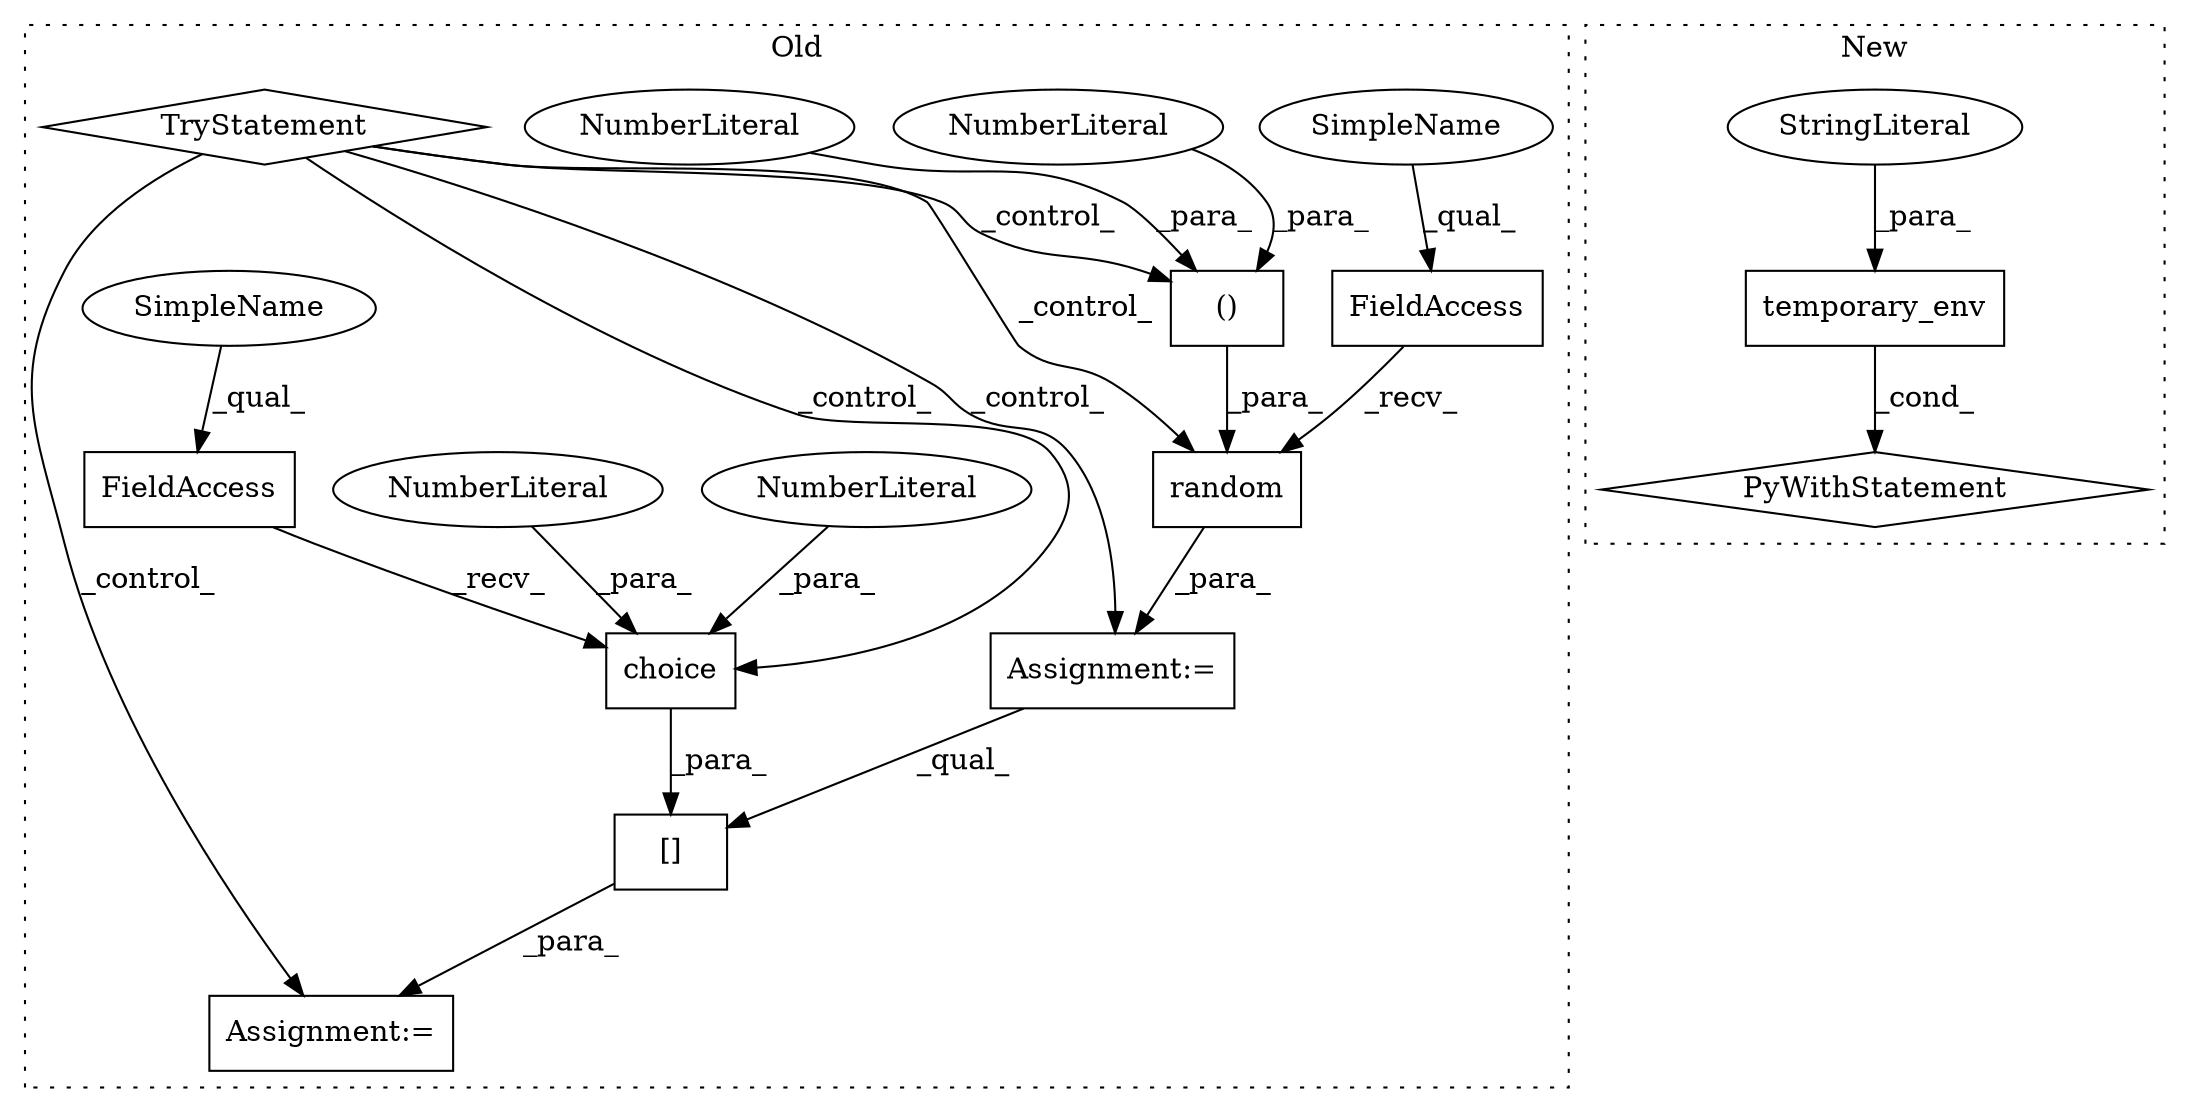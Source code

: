 digraph G {
subgraph cluster0 {
1 [label="[]" a="2" s="7955,7985" l="2,1" shape="box"];
3 [label="()" a="106" s="7919" l="18" shape="box"];
4 [label="NumberLiteral" a="34" s="7919" l="4" shape="ellipse"];
5 [label="NumberLiteral" a="34" s="7936" l="1" shape="ellipse"];
7 [label="random" a="32" s="7905,7937" l="14,2" shape="box"];
8 [label="TryStatement" a="54" s="7878" l="4" shape="diamond"];
9 [label="FieldAccess" a="22" s="7892" l="12" shape="box"];
10 [label="FieldAccess" a="22" s="7957" l="12" shape="box"];
11 [label="choice" a="32" s="7970,7984" l="7,1" shape="box"];
12 [label="NumberLiteral" a="34" s="7982" l="2" shape="ellipse"];
13 [label="NumberLiteral" a="34" s="7977" l="4" shape="ellipse"];
15 [label="Assignment:=" a="7" s="7954" l="1" shape="box"];
16 [label="Assignment:=" a="7" s="7891" l="1" shape="box"];
17 [label="SimpleName" a="42" s="7957" l="5" shape="ellipse"];
18 [label="SimpleName" a="42" s="7892" l="5" shape="ellipse"];
label = "Old";
style="dotted";
}
subgraph cluster1 {
2 [label="temporary_env" a="32" s="7783,7834" l="14,1" shape="box"];
6 [label="PyWithStatement" a="104" s="7773,7835" l="10,2" shape="diamond"];
14 [label="StringLiteral" a="45" s="7797" l="17" shape="ellipse"];
label = "New";
style="dotted";
}
1 -> 15 [label="_para_"];
2 -> 6 [label="_cond_"];
3 -> 7 [label="_para_"];
4 -> 3 [label="_para_"];
5 -> 3 [label="_para_"];
7 -> 16 [label="_para_"];
8 -> 16 [label="_control_"];
8 -> 11 [label="_control_"];
8 -> 3 [label="_control_"];
8 -> 15 [label="_control_"];
8 -> 7 [label="_control_"];
9 -> 7 [label="_recv_"];
10 -> 11 [label="_recv_"];
11 -> 1 [label="_para_"];
12 -> 11 [label="_para_"];
13 -> 11 [label="_para_"];
14 -> 2 [label="_para_"];
16 -> 1 [label="_qual_"];
17 -> 10 [label="_qual_"];
18 -> 9 [label="_qual_"];
}